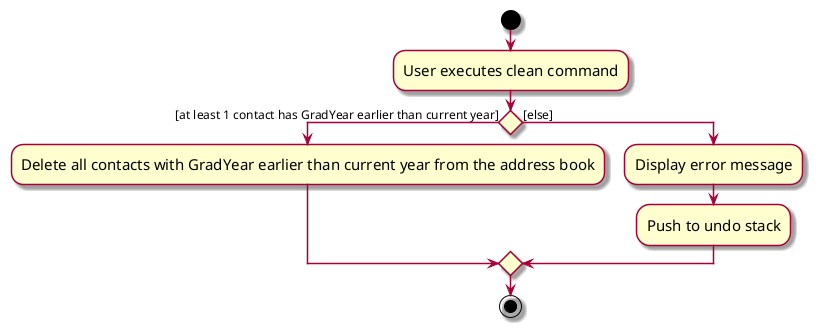 @startuml
skin rose
skinparam ActivityFontSize 15
skinparam ArrowFontSize 12
start
:User executes clean command;

'Since the beta syntax does not support placing the condition outside the
'diamond we place it as the true branch instead.

if () then ([at least 1 contact has GradYear earlier than current year])
    :Delete all contacts with GradYear earlier than current year from the address book;
else ([else])
    :Display error message;
    :Push to undo stack;
endif
stop
@enduml
